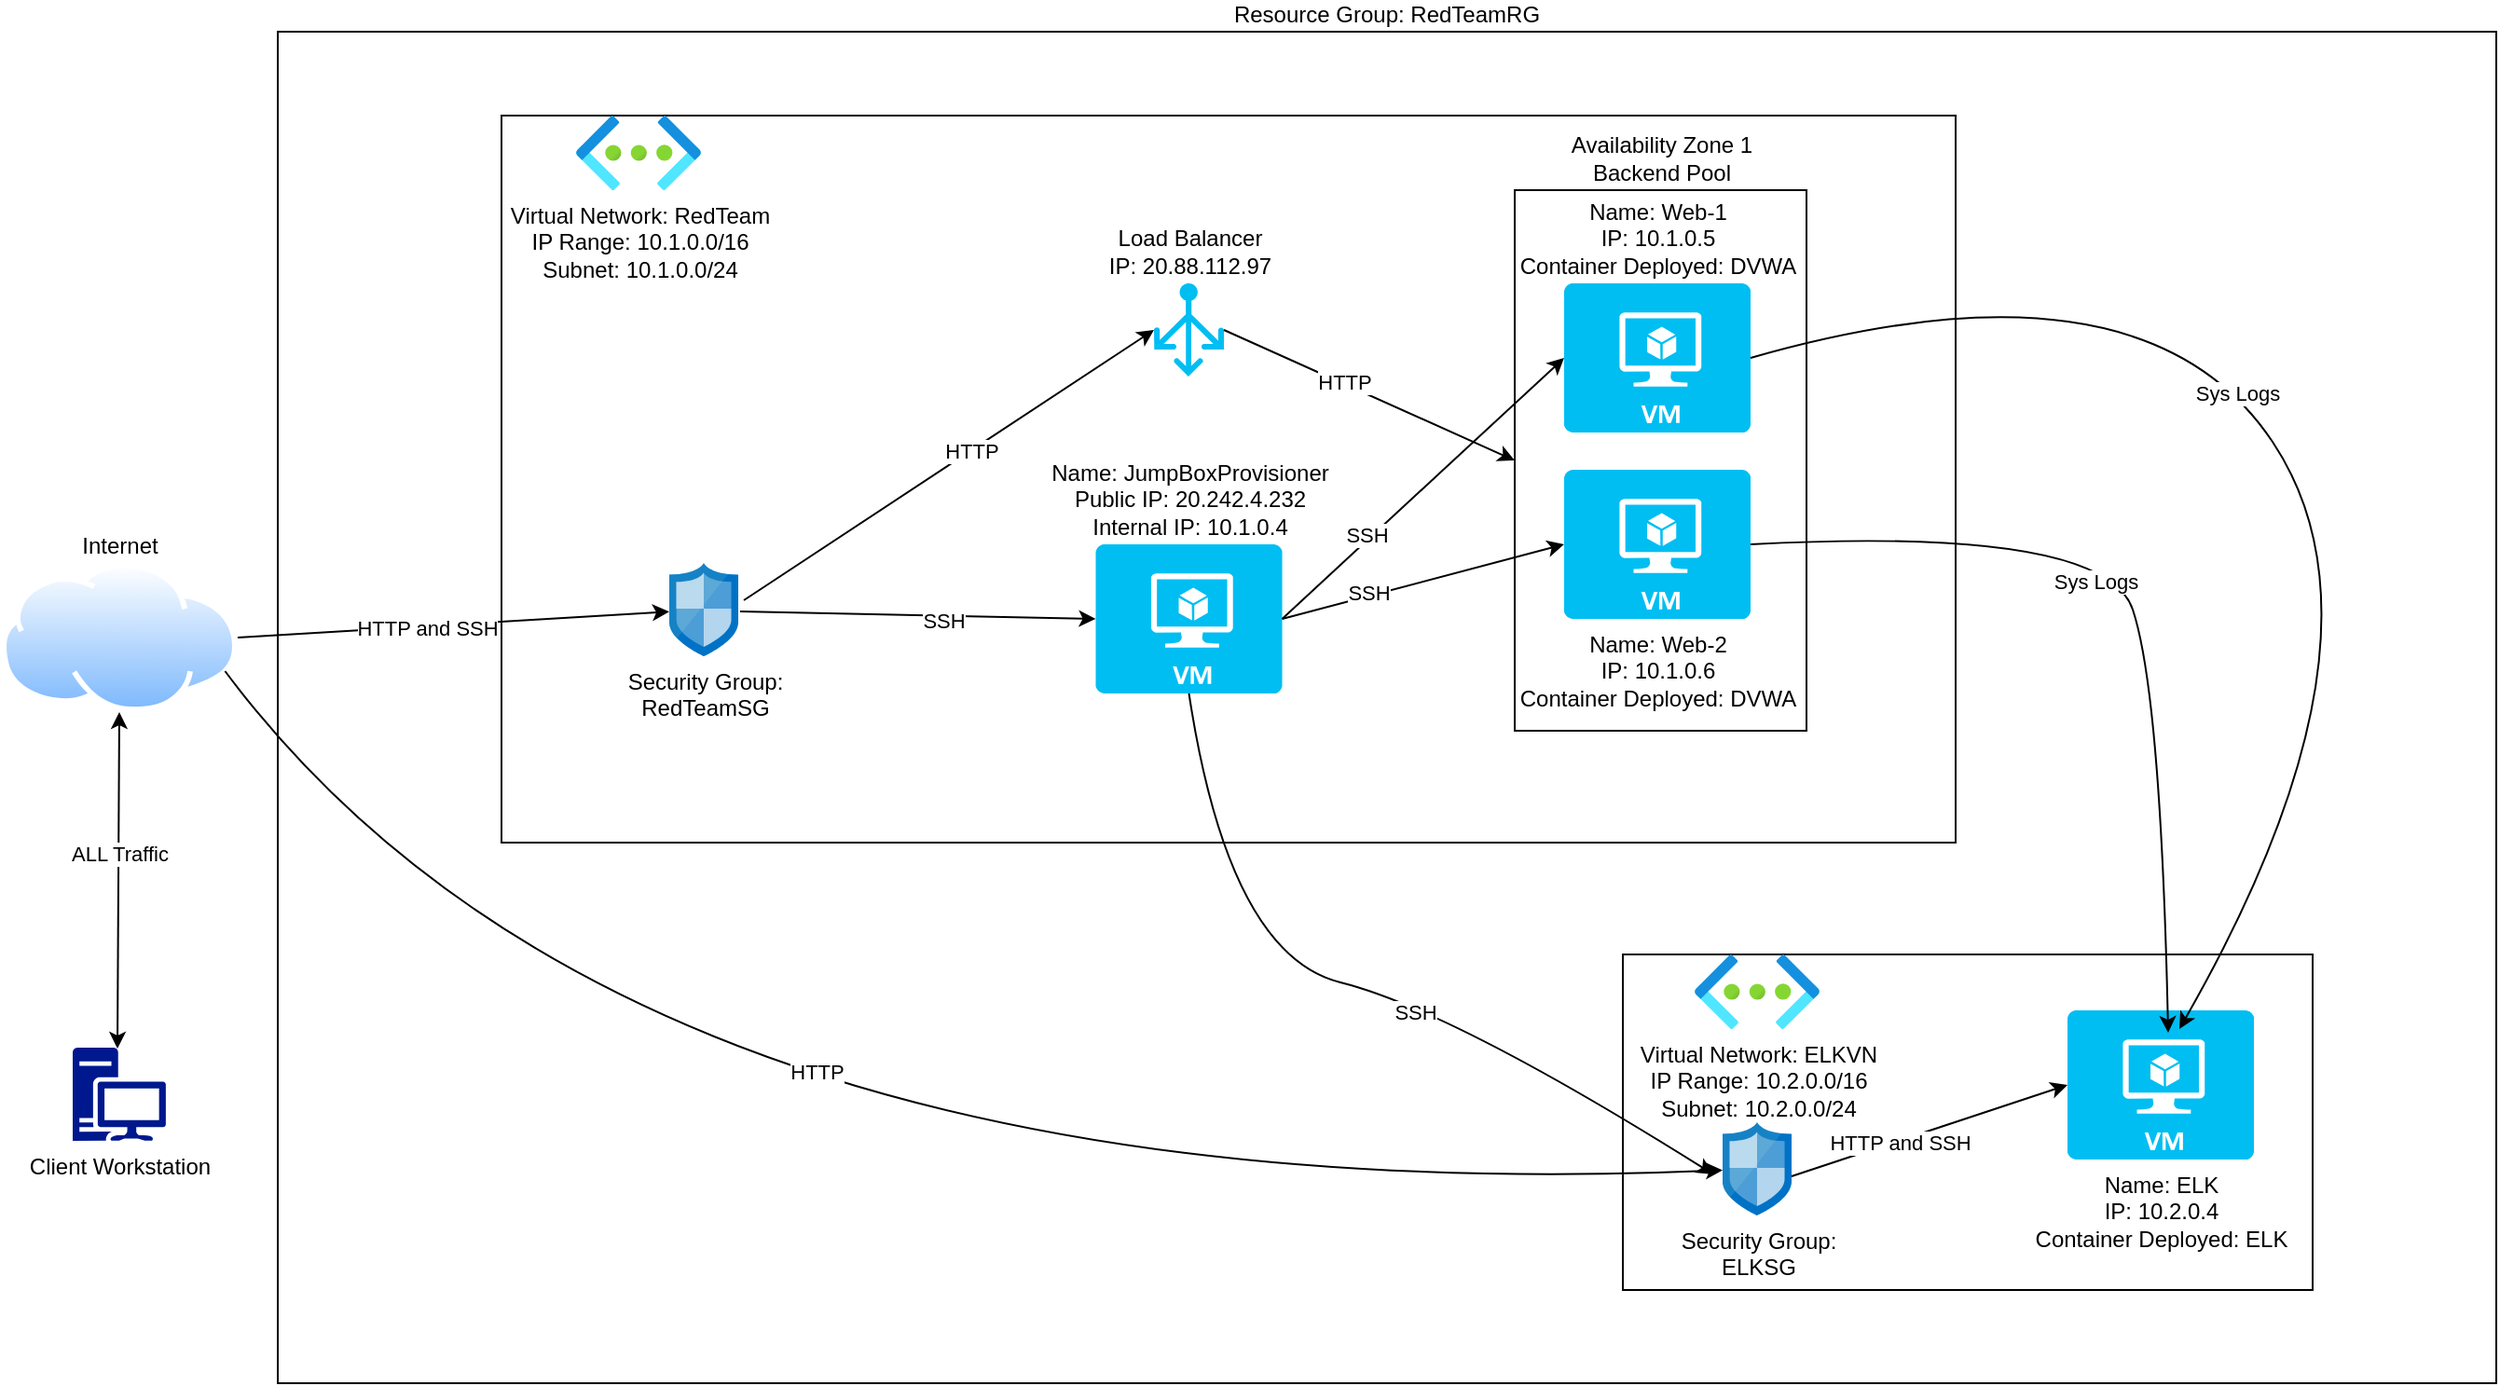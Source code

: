 <mxfile version="18.1.1" type="google"><diagram id="c0Fep9LZd6ATkrZdpo7P" name="Page-1"><mxGraphModel grid="1" page="1" gridSize="10" guides="1" tooltips="1" connect="1" arrows="1" fold="1" pageScale="1" pageWidth="1169" pageHeight="827" math="0" shadow="0"><root><mxCell id="0"/><mxCell id="1" parent="0"/><mxCell id="6Zq2rpgvo3rQmK_QqsB0-1" value="Resource Group: RedTeamRG" style="rounded=0;whiteSpace=wrap;html=1;labelPosition=center;verticalLabelPosition=top;align=center;verticalAlign=bottom;" vertex="1" parent="1"><mxGeometry x="180" y="75" width="1190" height="725" as="geometry"/></mxCell><mxCell id="H1WgALoUWsjz6IKSuG62-7" value="" style="rounded=0;whiteSpace=wrap;html=1;" vertex="1" parent="1"><mxGeometry x="901.5" y="570" width="370" height="180" as="geometry"/></mxCell><mxCell id="H1WgALoUWsjz6IKSuG62-6" value="" style="rounded=0;whiteSpace=wrap;html=1;" vertex="1" parent="1"><mxGeometry x="300" y="120" width="780" height="390" as="geometry"/></mxCell><mxCell id="6Zq2rpgvo3rQmK_QqsB0-2" value="Client Workstation&lt;br&gt;" style="sketch=0;aspect=fixed;pointerEvents=1;shadow=0;dashed=0;html=1;strokeColor=none;labelPosition=center;verticalLabelPosition=bottom;verticalAlign=top;align=center;fillColor=#00188D;shape=mxgraph.mscae.enterprise.workstation_client" vertex="1" parent="1"><mxGeometry x="70" y="620" width="50" height="50" as="geometry"/></mxCell><mxCell id="6Zq2rpgvo3rQmK_QqsB0-3" value="Internet" style="aspect=fixed;perimeter=ellipsePerimeter;html=1;align=center;shadow=0;dashed=0;spacingTop=3;image;image=img/lib/active_directory/internet_cloud.svg;labelPosition=center;verticalLabelPosition=top;verticalAlign=bottom;" vertex="1" parent="1"><mxGeometry x="31.51" y="360" width="126.98" height="80" as="geometry"/></mxCell><mxCell id="H1WgALoUWsjz6IKSuG62-3" value="Availability Zone 1&lt;br&gt;Backend Pool" style="rounded=0;whiteSpace=wrap;html=1;labelPosition=center;verticalLabelPosition=top;align=center;verticalAlign=bottom;" vertex="1" parent="1"><mxGeometry x="843.5" y="160" width="156.5" height="290" as="geometry"/></mxCell><mxCell id="6Zq2rpgvo3rQmK_QqsB0-4" value="Name: Web-2&lt;br&gt;IP: 10.1.0.6&lt;br&gt;Container Deployed: DVWA" style="verticalLabelPosition=bottom;html=1;verticalAlign=top;align=center;strokeColor=none;fillColor=#00BEF2;shape=mxgraph.azure.virtual_machine;labelPosition=center;" vertex="1" parent="1"><mxGeometry x="870" y="310" width="100" height="80" as="geometry"/></mxCell><mxCell id="6Zq2rpgvo3rQmK_QqsB0-5" value="Name: Web-1&lt;br&gt;IP: 10.1.0.5&lt;br&gt;Container Deployed: DVWA" style="verticalLabelPosition=top;html=1;verticalAlign=bottom;align=center;strokeColor=none;fillColor=#00BEF2;shape=mxgraph.azure.virtual_machine;labelPosition=center;" vertex="1" parent="1"><mxGeometry x="870" y="210" width="100" height="80" as="geometry"/></mxCell><mxCell id="6Zq2rpgvo3rQmK_QqsB0-6" value="Name: JumpBoxProvisioner&lt;br&gt;Public IP: 20.242.4.232&lt;br&gt;Internal IP: 10.1.0.4" style="verticalLabelPosition=top;html=1;verticalAlign=bottom;align=center;strokeColor=none;fillColor=#00BEF2;shape=mxgraph.azure.virtual_machine;labelPosition=center;" vertex="1" parent="1"><mxGeometry x="618.75" y="350" width="100" height="80" as="geometry"/></mxCell><mxCell id="6Zq2rpgvo3rQmK_QqsB0-7" value="Load Balancer&lt;br&gt;IP: 20.88.112.97" style="verticalLabelPosition=top;html=1;verticalAlign=bottom;align=center;strokeColor=none;fillColor=#00BEF2;shape=mxgraph.azure.load_balancer_generic;pointerEvents=1;labelPosition=center;" vertex="1" parent="1"><mxGeometry x="650" y="210" width="37.5" height="50" as="geometry"/></mxCell><mxCell id="6Zq2rpgvo3rQmK_QqsB0-23" value="" style="endArrow=classic;startArrow=classic;html=1;rounded=0;entryX=0.5;entryY=1;entryDx=0;entryDy=0;exitX=0.48;exitY=0.01;exitDx=0;exitDy=0;exitPerimeter=0;" edge="1" parent="1" source="6Zq2rpgvo3rQmK_QqsB0-2" target="6Zq2rpgvo3rQmK_QqsB0-3"><mxGeometry width="50" height="50" relative="1" as="geometry"><mxPoint x="90" y="620" as="sourcePoint"/><mxPoint x="140" y="570" as="targetPoint"/></mxGeometry></mxCell><mxCell id="6Zq2rpgvo3rQmK_QqsB0-33" value="ALL Traffic" style="edgeLabel;html=1;align=center;verticalAlign=middle;resizable=0;points=[];" connectable="0" vertex="1" parent="6Zq2rpgvo3rQmK_QqsB0-23"><mxGeometry x="0.161" relative="1" as="geometry"><mxPoint as="offset"/></mxGeometry></mxCell><mxCell id="6Zq2rpgvo3rQmK_QqsB0-26" value="Virtual Network: RedTeam&lt;br&gt;IP Range: 10.1.0.0/16&lt;br&gt;Subnet: 10.1.0.0/24" style="aspect=fixed;html=1;points=[];align=center;image;fontSize=12;image=img/lib/azure2/networking/Virtual_Networks.svg;" vertex="1" parent="1"><mxGeometry x="340" y="120" width="67" height="40" as="geometry"/></mxCell><mxCell id="6Zq2rpgvo3rQmK_QqsB0-34" value="Security Group:&lt;br&gt;RedTeamSG" style="sketch=0;aspect=fixed;html=1;points=[];align=center;image;fontSize=12;image=img/lib/mscae/Network_Security_Groups_Classic.svg;" vertex="1" parent="1"><mxGeometry x="390" y="360" width="37" height="50" as="geometry"/></mxCell><mxCell id="H1WgALoUWsjz6IKSuG62-2" value="Security Group:&lt;br&gt;ELKSG" style="sketch=0;aspect=fixed;html=1;points=[];align=center;image;fontSize=12;image=img/lib/mscae/Network_Security_Groups_Classic.svg;" vertex="1" parent="1"><mxGeometry x="955" y="660" width="37" height="50" as="geometry"/></mxCell><mxCell id="H1WgALoUWsjz6IKSuG62-4" value="Name: ELK&lt;br&gt;IP: 10.2.0.4&lt;br&gt;Container Deployed: ELK" style="verticalLabelPosition=bottom;html=1;verticalAlign=top;align=center;strokeColor=none;fillColor=#00BEF2;shape=mxgraph.azure.virtual_machine;labelPosition=center;" vertex="1" parent="1"><mxGeometry x="1140" y="600" width="100" height="80" as="geometry"/></mxCell><mxCell id="H1WgALoUWsjz6IKSuG62-8" value="Virtual Network: ELKVN&lt;br&gt;IP Range: 10.2.0.0/16&lt;br&gt;Subnet: 10.2.0.0/24" style="aspect=fixed;html=1;points=[];align=center;image;fontSize=12;image=img/lib/azure2/networking/Virtual_Networks.svg;" vertex="1" parent="1"><mxGeometry x="940" y="570" width="67" height="40" as="geometry"/></mxCell><mxCell id="H1WgALoUWsjz6IKSuG62-9" value="" style="endArrow=classic;html=1;rounded=0;exitX=1;exitY=0.5;exitDx=0;exitDy=0;exitPerimeter=0;entryX=0;entryY=0.5;entryDx=0;entryDy=0;" edge="1" parent="1" source="6Zq2rpgvo3rQmK_QqsB0-7" target="H1WgALoUWsjz6IKSuG62-3"><mxGeometry width="50" height="50" relative="1" as="geometry"><mxPoint x="710" y="240" as="sourcePoint"/><mxPoint x="760" y="190" as="targetPoint"/></mxGeometry></mxCell><mxCell id="H1WgALoUWsjz6IKSuG62-10" value="HTTP" style="edgeLabel;html=1;align=center;verticalAlign=middle;resizable=0;points=[];" connectable="0" vertex="1" parent="H1WgALoUWsjz6IKSuG62-9"><mxGeometry x="-0.178" y="1" relative="1" as="geometry"><mxPoint as="offset"/></mxGeometry></mxCell><mxCell id="H1WgALoUWsjz6IKSuG62-11" value="" style="endArrow=classic;html=1;rounded=0;exitX=1;exitY=0.5;exitDx=0;exitDy=0;" edge="1" parent="1" source="6Zq2rpgvo3rQmK_QqsB0-3" target="6Zq2rpgvo3rQmK_QqsB0-34"><mxGeometry width="50" height="50" relative="1" as="geometry"><mxPoint x="200" y="410" as="sourcePoint"/><mxPoint x="250" y="360" as="targetPoint"/></mxGeometry></mxCell><mxCell id="H1WgALoUWsjz6IKSuG62-16" value="HTTP and SSH" style="edgeLabel;html=1;align=center;verticalAlign=middle;resizable=0;points=[];" connectable="0" vertex="1" parent="H1WgALoUWsjz6IKSuG62-11"><mxGeometry x="-0.124" y="-1" relative="1" as="geometry"><mxPoint as="offset"/></mxGeometry></mxCell><mxCell id="H1WgALoUWsjz6IKSuG62-13" value="" style="curved=1;endArrow=classic;html=1;rounded=0;exitX=1;exitY=0.75;exitDx=0;exitDy=0;" edge="1" parent="1" source="6Zq2rpgvo3rQmK_QqsB0-3" target="H1WgALoUWsjz6IKSuG62-2"><mxGeometry width="50" height="50" relative="1" as="geometry"><mxPoint x="310" y="660" as="sourcePoint"/><mxPoint x="360" y="610" as="targetPoint"/><Array as="points"><mxPoint x="370" y="710"/></Array></mxGeometry></mxCell><mxCell id="H1WgALoUWsjz6IKSuG62-14" value="HTTP" style="edgeLabel;html=1;align=center;verticalAlign=middle;resizable=0;points=[];" connectable="0" vertex="1" parent="H1WgALoUWsjz6IKSuG62-13"><mxGeometry x="-0.018" y="73" relative="1" as="geometry"><mxPoint as="offset"/></mxGeometry></mxCell><mxCell id="H1WgALoUWsjz6IKSuG62-15" value="" style="endArrow=classic;html=1;rounded=0;exitX=1;exitY=0.58;exitDx=0;exitDy=0;exitPerimeter=0;entryX=0;entryY=0.5;entryDx=0;entryDy=0;entryPerimeter=0;" edge="1" parent="1" source="H1WgALoUWsjz6IKSuG62-2" target="H1WgALoUWsjz6IKSuG62-4"><mxGeometry width="50" height="50" relative="1" as="geometry"><mxPoint x="1040" y="690" as="sourcePoint"/><mxPoint x="1090" y="640" as="targetPoint"/></mxGeometry></mxCell><mxCell id="H1WgALoUWsjz6IKSuG62-25" value="HTTP and SSH" style="edgeLabel;html=1;align=center;verticalAlign=middle;resizable=0;points=[];" connectable="0" vertex="1" parent="H1WgALoUWsjz6IKSuG62-15"><mxGeometry x="-0.233" y="-1" relative="1" as="geometry"><mxPoint as="offset"/></mxGeometry></mxCell><mxCell id="H1WgALoUWsjz6IKSuG62-17" value="" style="endArrow=classic;html=1;rounded=0;exitX=1.027;exitY=0.52;exitDx=0;exitDy=0;exitPerimeter=0;entryX=0;entryY=0.5;entryDx=0;entryDy=0;entryPerimeter=0;" edge="1" parent="1" source="6Zq2rpgvo3rQmK_QqsB0-34" target="6Zq2rpgvo3rQmK_QqsB0-6"><mxGeometry width="50" height="50" relative="1" as="geometry"><mxPoint x="890" y="550" as="sourcePoint"/><mxPoint x="940" y="500" as="targetPoint"/></mxGeometry></mxCell><mxCell id="H1WgALoUWsjz6IKSuG62-18" value="SSH" style="edgeLabel;html=1;align=center;verticalAlign=middle;resizable=0;points=[];" connectable="0" vertex="1" parent="H1WgALoUWsjz6IKSuG62-17"><mxGeometry x="0.143" y="-2" relative="1" as="geometry"><mxPoint as="offset"/></mxGeometry></mxCell><mxCell id="H1WgALoUWsjz6IKSuG62-19" value="" style="curved=1;endArrow=classic;html=1;rounded=0;exitX=0.5;exitY=1;exitDx=0;exitDy=0;exitPerimeter=0;entryX=-0.135;entryY=0.56;entryDx=0;entryDy=0;entryPerimeter=0;" edge="1" parent="1" source="6Zq2rpgvo3rQmK_QqsB0-6" target="H1WgALoUWsjz6IKSuG62-2"><mxGeometry width="50" height="50" relative="1" as="geometry"><mxPoint x="890" y="550" as="sourcePoint"/><mxPoint x="940" y="500" as="targetPoint"/><Array as="points"><mxPoint x="690" y="570"/><mxPoint x="810" y="600"/></Array></mxGeometry></mxCell><mxCell id="H1WgALoUWsjz6IKSuG62-20" value="SSH" style="edgeLabel;html=1;align=center;verticalAlign=middle;resizable=0;points=[];" connectable="0" vertex="1" parent="H1WgALoUWsjz6IKSuG62-19"><mxGeometry x="0.37" y="-35" relative="1" as="geometry"><mxPoint x="-27" y="-45" as="offset"/></mxGeometry></mxCell><mxCell id="H1WgALoUWsjz6IKSuG62-21" value="" style="endArrow=classic;html=1;rounded=0;exitX=1;exitY=0.5;exitDx=0;exitDy=0;exitPerimeter=0;entryX=0;entryY=0.5;entryDx=0;entryDy=0;entryPerimeter=0;" edge="1" parent="1" source="6Zq2rpgvo3rQmK_QqsB0-6" target="6Zq2rpgvo3rQmK_QqsB0-4"><mxGeometry width="50" height="50" relative="1" as="geometry"><mxPoint x="890" y="550" as="sourcePoint"/><mxPoint x="940" y="500" as="targetPoint"/></mxGeometry></mxCell><mxCell id="H1WgALoUWsjz6IKSuG62-22" value="SSH" style="edgeLabel;html=1;align=center;verticalAlign=middle;resizable=0;points=[];" connectable="0" vertex="1" parent="H1WgALoUWsjz6IKSuG62-21"><mxGeometry x="-0.367" y="2" relative="1" as="geometry"><mxPoint x="-1" as="offset"/></mxGeometry></mxCell><mxCell id="H1WgALoUWsjz6IKSuG62-23" value="" style="endArrow=classic;html=1;rounded=0;exitX=1;exitY=0.5;exitDx=0;exitDy=0;exitPerimeter=0;entryX=0;entryY=0.5;entryDx=0;entryDy=0;entryPerimeter=0;" edge="1" parent="1" source="6Zq2rpgvo3rQmK_QqsB0-6" target="6Zq2rpgvo3rQmK_QqsB0-5"><mxGeometry width="50" height="50" relative="1" as="geometry"><mxPoint x="728.75" y="400" as="sourcePoint"/><mxPoint x="880" y="360" as="targetPoint"/></mxGeometry></mxCell><mxCell id="H1WgALoUWsjz6IKSuG62-24" value="SSH" style="edgeLabel;html=1;align=center;verticalAlign=middle;resizable=0;points=[];" connectable="0" vertex="1" parent="H1WgALoUWsjz6IKSuG62-23"><mxGeometry x="-0.367" y="2" relative="1" as="geometry"><mxPoint x="-1" as="offset"/></mxGeometry></mxCell><mxCell id="H1WgALoUWsjz6IKSuG62-26" value="" style="curved=1;endArrow=classic;html=1;rounded=0;exitX=1;exitY=0.5;exitDx=0;exitDy=0;exitPerimeter=0;entryX=0.6;entryY=0.125;entryDx=0;entryDy=0;entryPerimeter=0;" edge="1" parent="1" source="6Zq2rpgvo3rQmK_QqsB0-5" target="H1WgALoUWsjz6IKSuG62-4"><mxGeometry width="50" height="50" relative="1" as="geometry"><mxPoint x="1110" y="250" as="sourcePoint"/><mxPoint x="1160" y="200" as="targetPoint"/><Array as="points"><mxPoint x="1180" y="190"/><mxPoint x="1320" y="400"/></Array></mxGeometry></mxCell><mxCell id="H1WgALoUWsjz6IKSuG62-29" value="Sys Logs" style="edgeLabel;html=1;align=center;verticalAlign=middle;resizable=0;points=[];" connectable="0" vertex="1" parent="H1WgALoUWsjz6IKSuG62-26"><mxGeometry x="-0.125" y="-2" relative="1" as="geometry"><mxPoint as="offset"/></mxGeometry></mxCell><mxCell id="H1WgALoUWsjz6IKSuG62-27" value="" style="curved=1;endArrow=classic;html=1;rounded=0;exitX=1;exitY=0.5;exitDx=0;exitDy=0;exitPerimeter=0;entryX=0.54;entryY=0.15;entryDx=0;entryDy=0;entryPerimeter=0;" edge="1" parent="1" source="6Zq2rpgvo3rQmK_QqsB0-4" target="H1WgALoUWsjz6IKSuG62-4"><mxGeometry width="50" height="50" relative="1" as="geometry"><mxPoint x="1119" y="380" as="sourcePoint"/><mxPoint x="1169" y="330" as="targetPoint"/><Array as="points"><mxPoint x="1160" y="340"/><mxPoint x="1190" y="430"/></Array></mxGeometry></mxCell><mxCell id="H1WgALoUWsjz6IKSuG62-28" value="Sys Logs" style="edgeLabel;html=1;align=center;verticalAlign=middle;resizable=0;points=[];" connectable="0" vertex="1" parent="H1WgALoUWsjz6IKSuG62-27"><mxGeometry x="-0.074" y="-14" relative="1" as="geometry"><mxPoint as="offset"/></mxGeometry></mxCell><mxCell id="H1WgALoUWsjz6IKSuG62-30" value="" style="endArrow=classic;html=1;rounded=0;exitX=1.081;exitY=0.4;exitDx=0;exitDy=0;exitPerimeter=0;entryX=0;entryY=0.5;entryDx=0;entryDy=0;entryPerimeter=0;" edge="1" parent="1" source="6Zq2rpgvo3rQmK_QqsB0-34" target="6Zq2rpgvo3rQmK_QqsB0-7"><mxGeometry width="50" height="50" relative="1" as="geometry"><mxPoint x="490" y="330" as="sourcePoint"/><mxPoint x="540" y="280" as="targetPoint"/></mxGeometry></mxCell><mxCell id="H1WgALoUWsjz6IKSuG62-31" value="HTTP" style="edgeLabel;html=1;align=center;verticalAlign=middle;resizable=0;points=[];" connectable="0" vertex="1" parent="H1WgALoUWsjz6IKSuG62-30"><mxGeometry x="0.107" relative="1" as="geometry"><mxPoint as="offset"/></mxGeometry></mxCell></root></mxGraphModel></diagram></mxfile>